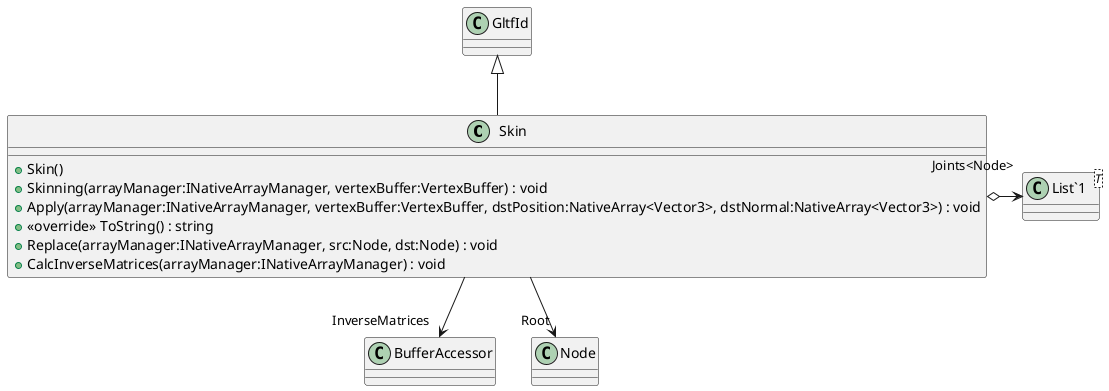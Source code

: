 @startuml
class Skin {
    + Skin()
    + Skinning(arrayManager:INativeArrayManager, vertexBuffer:VertexBuffer) : void
    + Apply(arrayManager:INativeArrayManager, vertexBuffer:VertexBuffer, dstPosition:NativeArray<Vector3>, dstNormal:NativeArray<Vector3>) : void
    + <<override>> ToString() : string
    + Replace(arrayManager:INativeArrayManager, src:Node, dst:Node) : void
    + CalcInverseMatrices(arrayManager:INativeArrayManager) : void
}
class "List`1"<T> {
}
GltfId <|-- Skin
Skin --> "InverseMatrices" BufferAccessor
Skin --> "Root" Node
Skin o-> "Joints<Node>" "List`1"
@enduml
